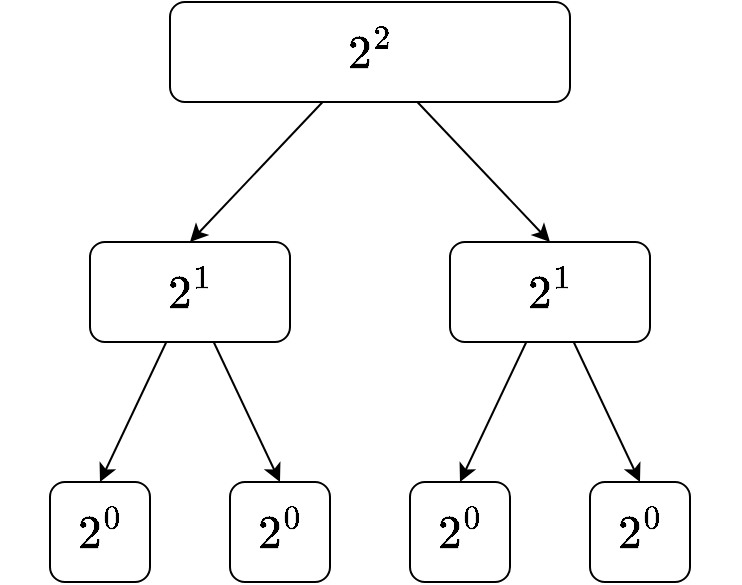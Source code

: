 <mxfile version="22.1.11" type="device">
  <diagram name="第 1 页" id="RwkB29BMtQK-irxYdxiJ">
    <mxGraphModel dx="1098" dy="828" grid="1" gridSize="10" guides="1" tooltips="1" connect="1" arrows="1" fold="1" page="1" pageScale="1" pageWidth="827" pageHeight="1169" math="1" shadow="0">
      <root>
        <mxCell id="0" />
        <mxCell id="1" parent="0" />
        <mxCell id="QWHlD7lrOqzh7ICQrL-k-15" style="edgeStyle=none;rounded=0;orthogonalLoop=1;jettySize=auto;html=1;entryX=0.5;entryY=0;entryDx=0;entryDy=0;" edge="1" parent="1" source="QWHlD7lrOqzh7ICQrL-k-2" target="QWHlD7lrOqzh7ICQrL-k-3">
          <mxGeometry relative="1" as="geometry" />
        </mxCell>
        <mxCell id="QWHlD7lrOqzh7ICQrL-k-2" value="" style="rounded=1;whiteSpace=wrap;html=1;" vertex="1" parent="1">
          <mxGeometry x="320" y="180" width="200" height="50" as="geometry" />
        </mxCell>
        <mxCell id="QWHlD7lrOqzh7ICQrL-k-12" style="edgeStyle=none;rounded=0;orthogonalLoop=1;jettySize=auto;html=1;entryX=0.5;entryY=0;entryDx=0;entryDy=0;" edge="1" parent="1" source="QWHlD7lrOqzh7ICQrL-k-3" target="QWHlD7lrOqzh7ICQrL-k-6">
          <mxGeometry relative="1" as="geometry" />
        </mxCell>
        <mxCell id="QWHlD7lrOqzh7ICQrL-k-13" style="edgeStyle=none;rounded=0;orthogonalLoop=1;jettySize=auto;html=1;entryX=0.5;entryY=0;entryDx=0;entryDy=0;" edge="1" parent="1" source="QWHlD7lrOqzh7ICQrL-k-3" target="QWHlD7lrOqzh7ICQrL-k-7">
          <mxGeometry relative="1" as="geometry" />
        </mxCell>
        <mxCell id="QWHlD7lrOqzh7ICQrL-k-3" value="" style="rounded=1;whiteSpace=wrap;html=1;" vertex="1" parent="1">
          <mxGeometry x="460" y="300" width="100" height="50" as="geometry" />
        </mxCell>
        <mxCell id="QWHlD7lrOqzh7ICQrL-k-4" value="" style="rounded=1;whiteSpace=wrap;html=1;" vertex="1" parent="1">
          <mxGeometry x="260" y="420" width="50" height="50" as="geometry" />
        </mxCell>
        <mxCell id="QWHlD7lrOqzh7ICQrL-k-5" value="" style="rounded=1;whiteSpace=wrap;html=1;" vertex="1" parent="1">
          <mxGeometry x="350" y="420" width="50" height="50" as="geometry" />
        </mxCell>
        <mxCell id="QWHlD7lrOqzh7ICQrL-k-6" value="" style="rounded=1;whiteSpace=wrap;html=1;" vertex="1" parent="1">
          <mxGeometry x="440" y="420" width="50" height="50" as="geometry" />
        </mxCell>
        <mxCell id="QWHlD7lrOqzh7ICQrL-k-7" value="" style="rounded=1;whiteSpace=wrap;html=1;" vertex="1" parent="1">
          <mxGeometry x="530" y="420" width="50" height="50" as="geometry" />
        </mxCell>
        <mxCell id="QWHlD7lrOqzh7ICQrL-k-9" style="rounded=0;orthogonalLoop=1;jettySize=auto;html=1;entryX=0.5;entryY=0;entryDx=0;entryDy=0;" edge="1" parent="1" source="QWHlD7lrOqzh7ICQrL-k-8" target="QWHlD7lrOqzh7ICQrL-k-4">
          <mxGeometry relative="1" as="geometry" />
        </mxCell>
        <mxCell id="QWHlD7lrOqzh7ICQrL-k-10" style="rounded=0;orthogonalLoop=1;jettySize=auto;html=1;entryX=0.5;entryY=0;entryDx=0;entryDy=0;" edge="1" parent="1" source="QWHlD7lrOqzh7ICQrL-k-8" target="QWHlD7lrOqzh7ICQrL-k-5">
          <mxGeometry relative="1" as="geometry" />
        </mxCell>
        <mxCell id="QWHlD7lrOqzh7ICQrL-k-8" value="" style="rounded=1;whiteSpace=wrap;html=1;" vertex="1" parent="1">
          <mxGeometry x="280" y="300" width="100" height="50" as="geometry" />
        </mxCell>
        <mxCell id="QWHlD7lrOqzh7ICQrL-k-14" style="edgeStyle=none;rounded=0;orthogonalLoop=1;jettySize=auto;html=1;" edge="1" parent="1" source="QWHlD7lrOqzh7ICQrL-k-2">
          <mxGeometry relative="1" as="geometry">
            <mxPoint x="330" y="300" as="targetPoint" />
          </mxGeometry>
        </mxCell>
        <mxCell id="QWHlD7lrOqzh7ICQrL-k-16" value="$$2^2$$" style="text;html=1;align=center;verticalAlign=middle;resizable=0;points=[];autosize=1;strokeColor=none;fillColor=none;fontSize=20;" vertex="1" parent="1">
          <mxGeometry x="370" y="185" width="100" height="40" as="geometry" />
        </mxCell>
        <mxCell id="QWHlD7lrOqzh7ICQrL-k-17" value="$$2^1$$" style="text;html=1;align=center;verticalAlign=middle;resizable=0;points=[];autosize=1;strokeColor=none;fillColor=none;fontSize=20;" vertex="1" parent="1">
          <mxGeometry x="280" y="305" width="100" height="40" as="geometry" />
        </mxCell>
        <mxCell id="QWHlD7lrOqzh7ICQrL-k-18" value="$$2^1$$" style="text;html=1;align=center;verticalAlign=middle;resizable=0;points=[];autosize=1;strokeColor=none;fillColor=none;fontSize=20;" vertex="1" parent="1">
          <mxGeometry x="460" y="305" width="100" height="40" as="geometry" />
        </mxCell>
        <mxCell id="QWHlD7lrOqzh7ICQrL-k-19" value="$$2^0$$" style="text;html=1;align=center;verticalAlign=middle;resizable=0;points=[];autosize=1;strokeColor=none;fillColor=none;fontSize=20;" vertex="1" parent="1">
          <mxGeometry x="235" y="425" width="100" height="40" as="geometry" />
        </mxCell>
        <mxCell id="QWHlD7lrOqzh7ICQrL-k-20" value="$$2^0$$" style="text;html=1;align=center;verticalAlign=middle;resizable=0;points=[];autosize=1;strokeColor=none;fillColor=none;fontSize=20;" vertex="1" parent="1">
          <mxGeometry x="325" y="425" width="100" height="40" as="geometry" />
        </mxCell>
        <mxCell id="QWHlD7lrOqzh7ICQrL-k-21" value="$$2^0$$" style="text;html=1;align=center;verticalAlign=middle;resizable=0;points=[];autosize=1;strokeColor=none;fillColor=none;fontSize=20;" vertex="1" parent="1">
          <mxGeometry x="415" y="425" width="100" height="40" as="geometry" />
        </mxCell>
        <mxCell id="QWHlD7lrOqzh7ICQrL-k-22" value="$$2^0$$" style="text;html=1;align=center;verticalAlign=middle;resizable=0;points=[];autosize=1;strokeColor=none;fillColor=none;fontSize=20;" vertex="1" parent="1">
          <mxGeometry x="505" y="425" width="100" height="40" as="geometry" />
        </mxCell>
      </root>
    </mxGraphModel>
  </diagram>
</mxfile>
